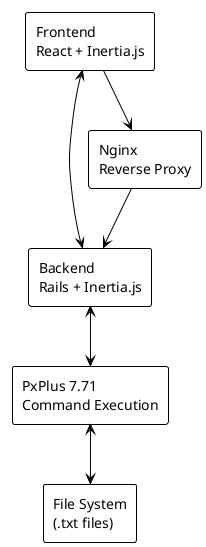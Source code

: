 @startuml
!theme plain

rectangle "Frontend\nReact + Inertia.js" as frontend
rectangle "Backend\nRails + Inertia.js" as backend  
rectangle "PxPlus 7.71\nCommand Execution" as pxplus
rectangle "Nginx\nReverse Proxy" as nginx
rectangle "File System\n(.txt files)" as files

frontend <--> backend
backend <--> pxplus
frontend --> nginx
nginx --> backend
pxplus <--> files

@enduml